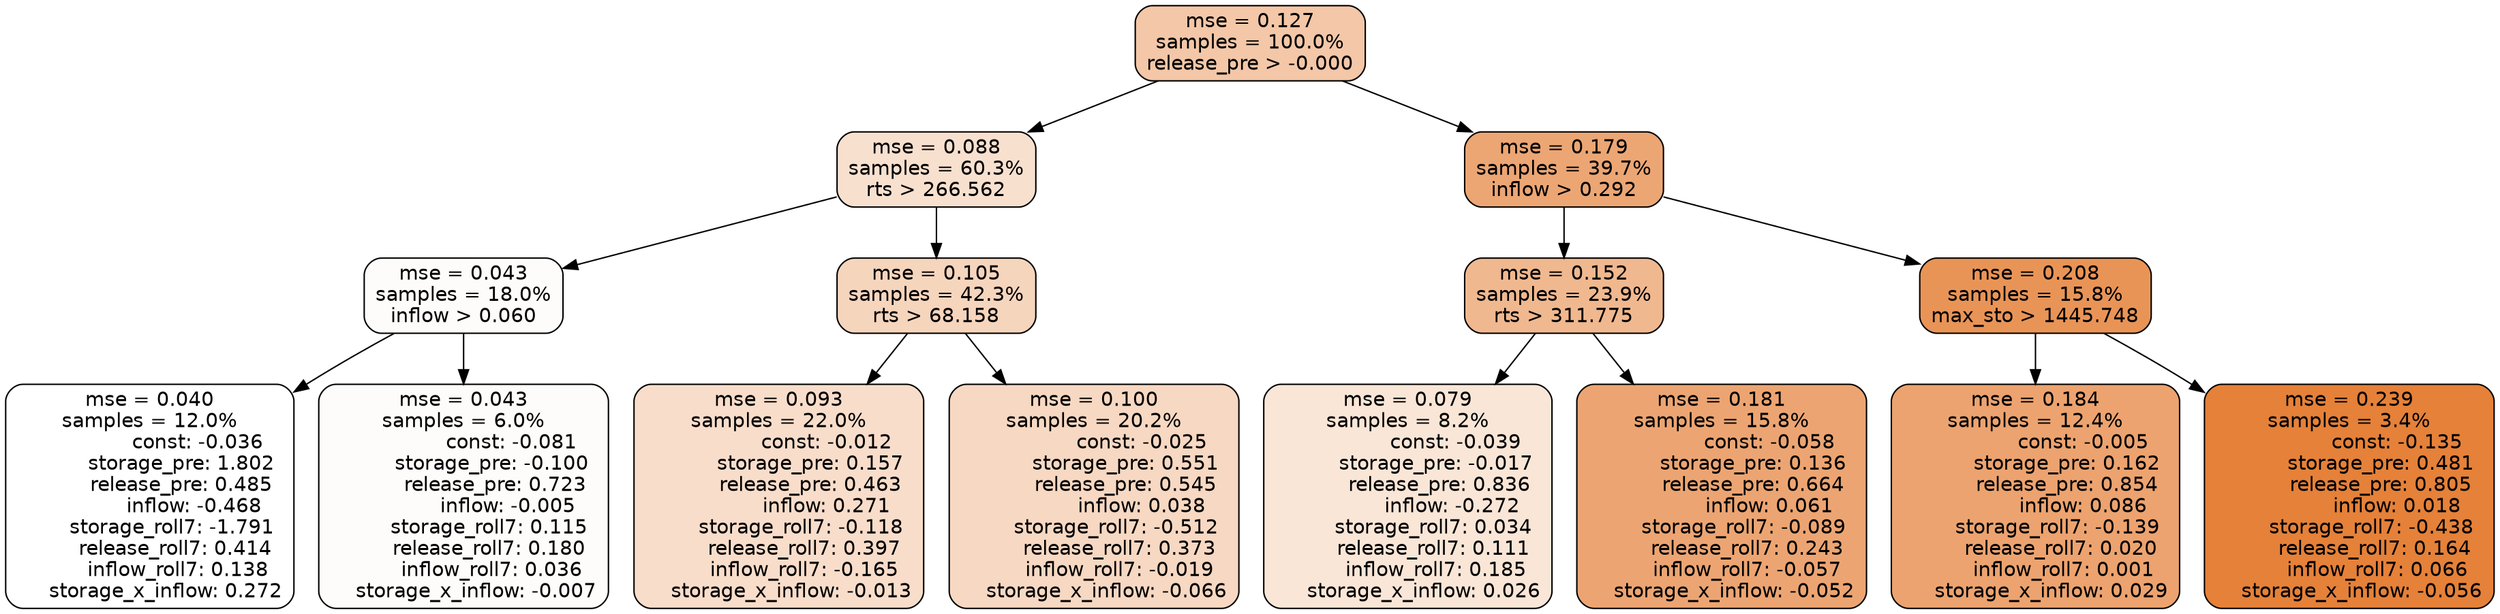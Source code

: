 digraph tree {
node [shape=rectangle, style="filled, rounded", color="black", fontname=helvetica] ;
edge [fontname=helvetica] ;
	"0" [label="mse = 0.127
samples = 100.0%
release_pre > -0.000", fillcolor="#f3c7a7"]
	"1" [label="mse = 0.088
samples = 60.3%
rts > 266.562", fillcolor="#f8e0cf"]
	"8" [label="mse = 0.179
samples = 39.7%
inflow > 0.292", fillcolor="#eca674"]
	"5" [label="mse = 0.043
samples = 18.0%
inflow > 0.060", fillcolor="#fefcfb"]
	"2" [label="mse = 0.105
samples = 42.3%
rts > 68.158", fillcolor="#f6d5bd"]
	"9" [label="mse = 0.152
samples = 23.9%
rts > 311.775", fillcolor="#f0b88f"]
	"12" [label="mse = 0.208
samples = 15.8%
max_sto > 1445.748", fillcolor="#e99457"]
	"6" [label="mse = 0.040
samples = 12.0%
               const: -0.036
          storage_pre: 1.802
          release_pre: 0.485
              inflow: -0.468
       storage_roll7: -1.791
        release_roll7: 0.414
         inflow_roll7: 0.138
     storage_x_inflow: 0.272", fillcolor="#ffffff"]
	"7" [label="mse = 0.043
samples = 6.0%
               const: -0.081
         storage_pre: -0.100
          release_pre: 0.723
              inflow: -0.005
        storage_roll7: 0.115
        release_roll7: 0.180
         inflow_roll7: 0.036
    storage_x_inflow: -0.007", fillcolor="#fefcfb"]
	"3" [label="mse = 0.093
samples = 22.0%
               const: -0.012
          storage_pre: 0.157
          release_pre: 0.463
               inflow: 0.271
       storage_roll7: -0.118
        release_roll7: 0.397
        inflow_roll7: -0.165
    storage_x_inflow: -0.013", fillcolor="#f8ddca"]
	"4" [label="mse = 0.100
samples = 20.2%
               const: -0.025
          storage_pre: 0.551
          release_pre: 0.545
               inflow: 0.038
       storage_roll7: -0.512
        release_roll7: 0.373
        inflow_roll7: -0.019
    storage_x_inflow: -0.066", fillcolor="#f7d8c2"]
	"11" [label="mse = 0.079
samples = 8.2%
               const: -0.039
         storage_pre: -0.017
          release_pre: 0.836
              inflow: -0.272
        storage_roll7: 0.034
        release_roll7: 0.111
         inflow_roll7: 0.185
     storage_x_inflow: 0.026", fillcolor="#f9e6d7"]
	"10" [label="mse = 0.181
samples = 15.8%
               const: -0.058
          storage_pre: 0.136
          release_pre: 0.664
               inflow: 0.061
       storage_roll7: -0.089
        release_roll7: 0.243
        inflow_roll7: -0.057
    storage_x_inflow: -0.052", fillcolor="#eca572"]
	"13" [label="mse = 0.184
samples = 12.4%
               const: -0.005
          storage_pre: 0.162
          release_pre: 0.854
               inflow: 0.086
       storage_roll7: -0.139
        release_roll7: 0.020
         inflow_roll7: 0.001
     storage_x_inflow: 0.029", fillcolor="#eca36f"]
	"14" [label="mse = 0.239
samples = 3.4%
               const: -0.135
          storage_pre: 0.481
          release_pre: 0.805
               inflow: 0.018
       storage_roll7: -0.438
        release_roll7: 0.164
         inflow_roll7: 0.066
    storage_x_inflow: -0.056", fillcolor="#e58139"]

	"0" -> "1"
	"0" -> "8"
	"1" -> "2"
	"1" -> "5"
	"8" -> "9"
	"8" -> "12"
	"5" -> "6"
	"5" -> "7"
	"2" -> "3"
	"2" -> "4"
	"9" -> "10"
	"9" -> "11"
	"12" -> "13"
	"12" -> "14"
}
